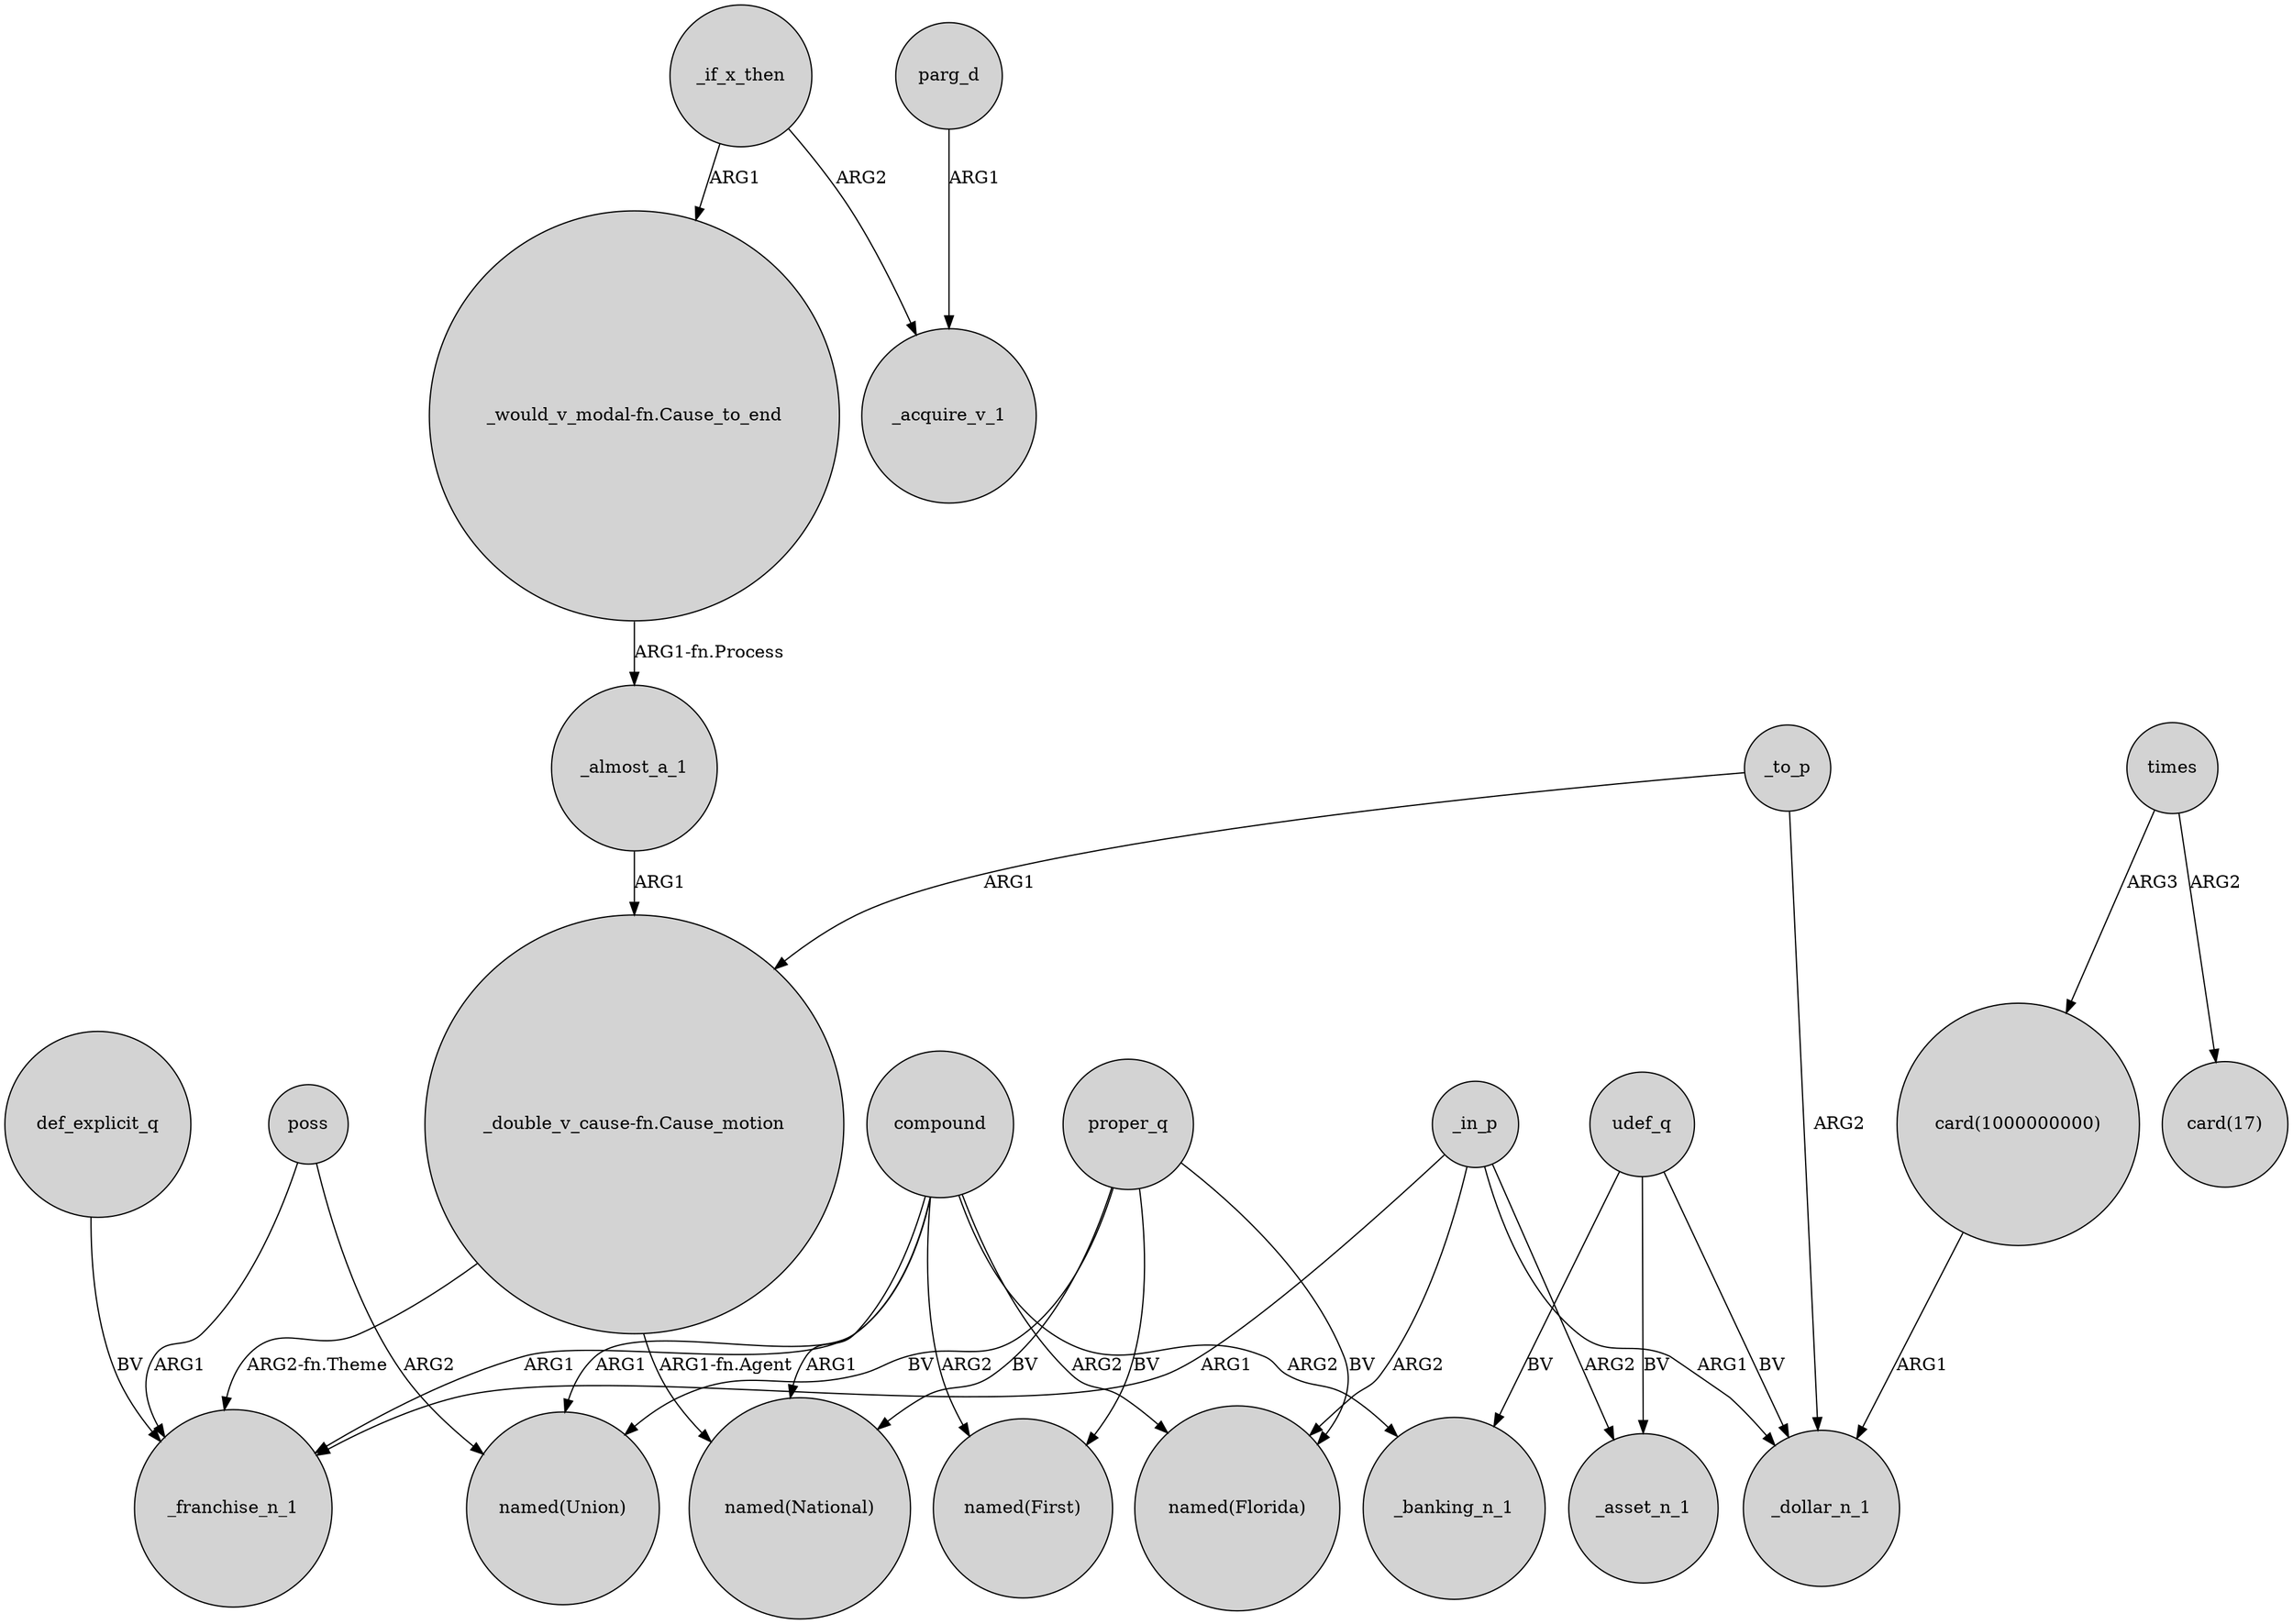 digraph {
	node [shape=circle style=filled]
	"card(1000000000)" -> _dollar_n_1 [label=ARG1]
	poss -> _franchise_n_1 [label=ARG1]
	compound -> "named(Union)" [label=ARG1]
	_almost_a_1 -> "_double_v_cause-fn.Cause_motion" [label=ARG1]
	"_would_v_modal-fn.Cause_to_end" -> _almost_a_1 [label="ARG1-fn.Process"]
	_to_p -> "_double_v_cause-fn.Cause_motion" [label=ARG1]
	proper_q -> "named(First)" [label=BV]
	_to_p -> _dollar_n_1 [label=ARG2]
	times -> "card(1000000000)" [label=ARG3]
	udef_q -> _asset_n_1 [label=BV]
	def_explicit_q -> _franchise_n_1 [label=BV]
	parg_d -> _acquire_v_1 [label=ARG1]
	_in_p -> _dollar_n_1 [label=ARG1]
	compound -> "named(First)" [label=ARG2]
	proper_q -> "named(Union)" [label=BV]
	times -> "card(17)" [label=ARG2]
	compound -> "named(National)" [label=ARG1]
	_in_p -> _asset_n_1 [label=ARG2]
	compound -> "named(Florida)" [label=ARG2]
	udef_q -> _banking_n_1 [label=BV]
	udef_q -> _dollar_n_1 [label=BV]
	compound -> _banking_n_1 [label=ARG2]
	proper_q -> "named(Florida)" [label=BV]
	"_double_v_cause-fn.Cause_motion" -> "named(National)" [label="ARG1-fn.Agent"]
	_in_p -> _franchise_n_1 [label=ARG1]
	proper_q -> "named(National)" [label=BV]
	poss -> "named(Union)" [label=ARG2]
	"_double_v_cause-fn.Cause_motion" -> _franchise_n_1 [label="ARG2-fn.Theme"]
	compound -> _franchise_n_1 [label=ARG1]
	_if_x_then -> _acquire_v_1 [label=ARG2]
	_in_p -> "named(Florida)" [label=ARG2]
	_if_x_then -> "_would_v_modal-fn.Cause_to_end" [label=ARG1]
}
